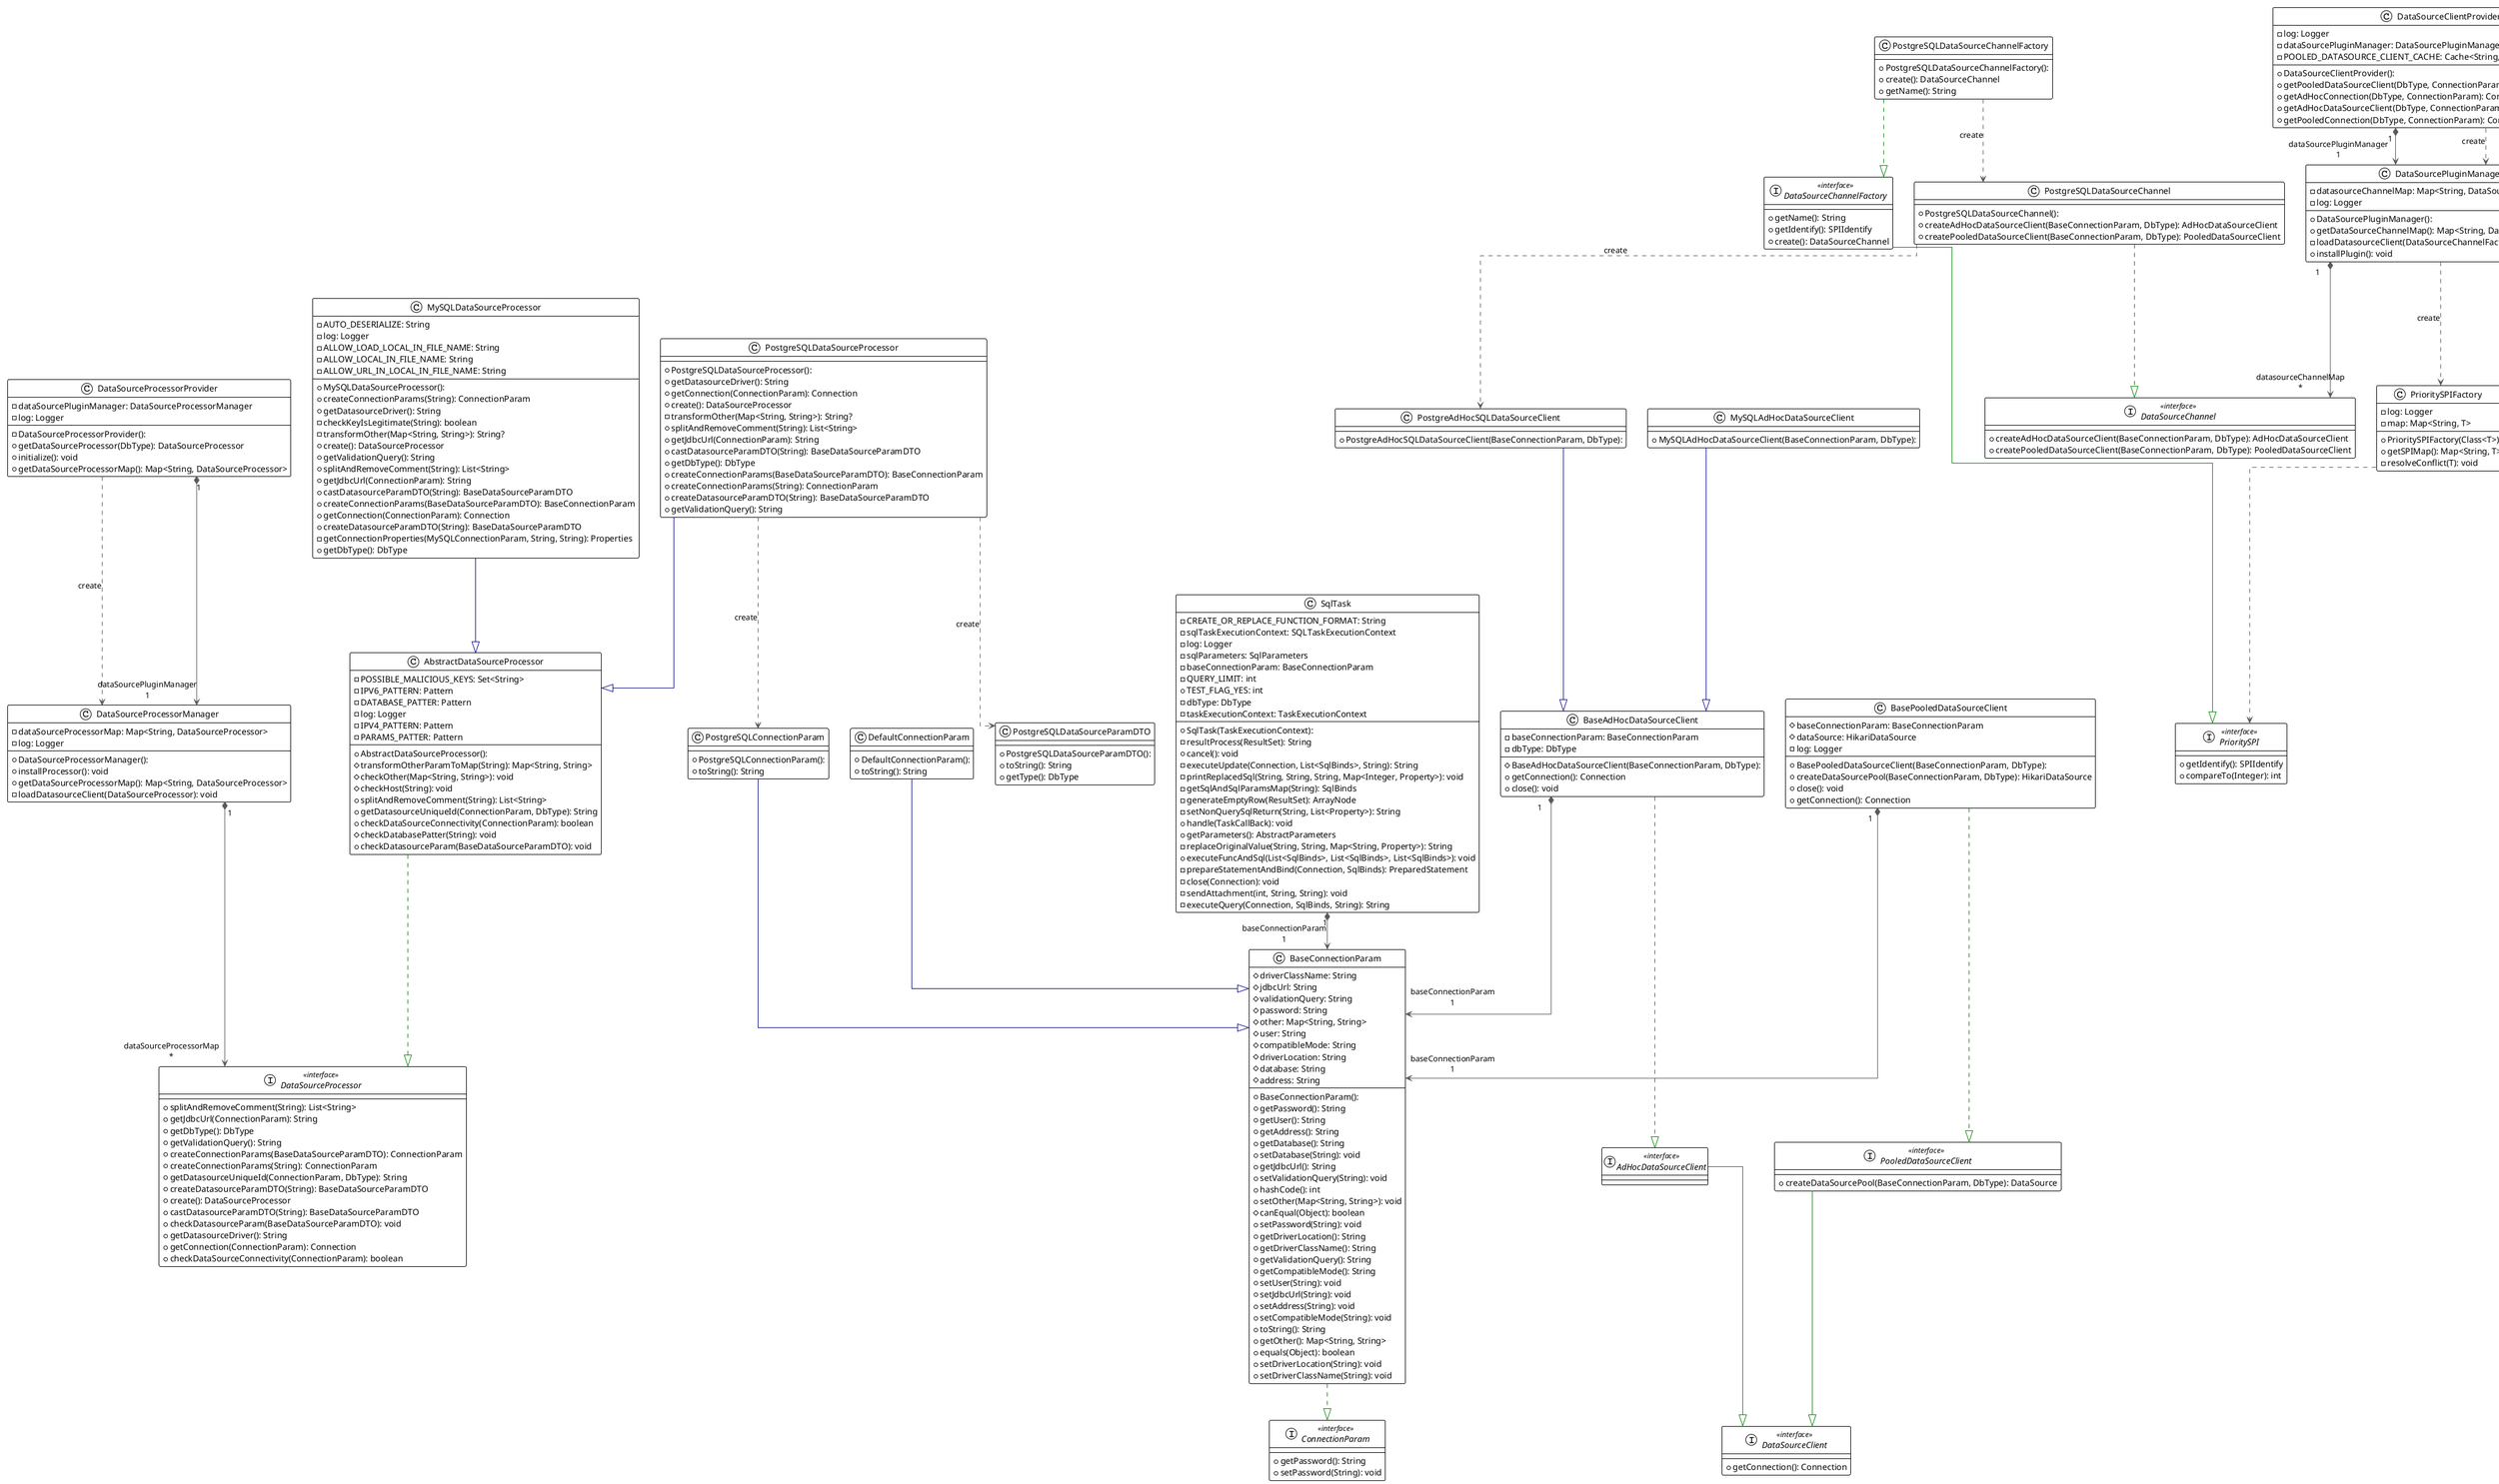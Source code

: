 @startuml

!theme plain
top to bottom direction
skinparam linetype ortho

class AbstractDataSourceProcessor {
  + AbstractDataSourceProcessor():
  - POSSIBLE_MALICIOUS_KEYS: Set<String>
  - IPV6_PATTERN: Pattern
  - DATABASE_PATTER: Pattern
  - log: Logger
  - IPV4_PATTERN: Pattern
  - PARAMS_PATTER: Pattern
  # transformOtherParamToMap(String): Map<String, String>
  # checkOther(Map<String, String>): void
  # checkHost(String): void
  + splitAndRemoveComment(String): List<String>
  + getDatasourceUniqueId(ConnectionParam, DbType): String
  + checkDataSourceConnectivity(ConnectionParam): boolean
  # checkDatabasePatter(String): void
  + checkDatasourceParam(BaseDataSourceParamDTO): void
}
interface AdHocDataSourceClient << interface >>
class BaseAdHocDataSourceClient {
  # BaseAdHocDataSourceClient(BaseConnectionParam, DbType):
  - baseConnectionParam: BaseConnectionParam
  - dbType: DbType
  + getConnection(): Connection
  + close(): void
}
class BaseConnectionParam {
  + BaseConnectionParam():
  # driverClassName: String
  # jdbcUrl: String
  # validationQuery: String
  # password: String
  # other: Map<String, String>
  # user: String
  # compatibleMode: String
  # driverLocation: String
  # database: String
  # address: String
  + getPassword(): String
  + getUser(): String
  + getAddress(): String
  + getDatabase(): String
  + setDatabase(String): void
  + getJdbcUrl(): String
  + setValidationQuery(String): void
  + hashCode(): int
  + setOther(Map<String, String>): void
  # canEqual(Object): boolean
  + setPassword(String): void
  + getDriverLocation(): String
  + getDriverClassName(): String
  + getValidationQuery(): String
  + getCompatibleMode(): String
  + setUser(String): void
  + setJdbcUrl(String): void
  + setAddress(String): void
  + setCompatibleMode(String): void
  + toString(): String
  + getOther(): Map<String, String>
  + equals(Object): boolean
  + setDriverLocation(String): void
  + setDriverClassName(String): void
}
class BasePooledDataSourceClient {
  + BasePooledDataSourceClient(BaseConnectionParam, DbType):
  # baseConnectionParam: BaseConnectionParam
  # dataSource: HikariDataSource
  - log: Logger
  + createDataSourcePool(BaseConnectionParam, DbType): HikariDataSource
  + close(): void
  + getConnection(): Connection
}
interface ConnectionParam << interface >> {
  + getPassword(): String
  + setPassword(String): void
}
interface DataSourceChannel << interface >> {
  + createAdHocDataSourceClient(BaseConnectionParam, DbType): AdHocDataSourceClient
  + createPooledDataSourceClient(BaseConnectionParam, DbType): PooledDataSourceClient
}
interface DataSourceChannelFactory << interface >> {
  + getName(): String
  + getIdentify(): SPIIdentify
  + create(): DataSourceChannel
}
interface DataSourceClient << interface >> {
  + getConnection(): Connection
}
class DataSourceClientProvider {
  + DataSourceClientProvider():
  - log: Logger
  - dataSourcePluginManager: DataSourcePluginManager
  - POOLED_DATASOURCE_CLIENT_CACHE: Cache<String, PooledDataSourceClient>
  + getPooledDataSourceClient(DbType, ConnectionParam): DataSourceClient
  + getAdHocConnection(DbType, ConnectionParam): Connection
  + getAdHocDataSourceClient(DbType, ConnectionParam): AdHocDataSourceClient
  + getPooledConnection(DbType, ConnectionParam): Connection
}
class DataSourcePluginManager {
  + DataSourcePluginManager():
  - datasourceChannelMap: Map<String, DataSourceChannel>
  - log: Logger
  + getDataSourceChannelMap(): Map<String, DataSourceChannel>
  - loadDatasourceClient(DataSourceChannelFactory): void
  + installPlugin(): void
}
interface DataSourceProcessor << interface >> {
  + splitAndRemoveComment(String): List<String>
  + getJdbcUrl(ConnectionParam): String
  + getDbType(): DbType
  + getValidationQuery(): String
  + createConnectionParams(BaseDataSourceParamDTO): ConnectionParam
  + createConnectionParams(String): ConnectionParam
  + getDatasourceUniqueId(ConnectionParam, DbType): String
  + createDatasourceParamDTO(String): BaseDataSourceParamDTO
  + create(): DataSourceProcessor
  + castDatasourceParamDTO(String): BaseDataSourceParamDTO
  + checkDatasourceParam(BaseDataSourceParamDTO): void
  + getDatasourceDriver(): String
  + getConnection(ConnectionParam): Connection
  + checkDataSourceConnectivity(ConnectionParam): boolean
}
class DataSourceProcessorManager {
  + DataSourceProcessorManager():
  - dataSourceProcessorMap: Map<String, DataSourceProcessor>
  - log: Logger
  + installProcessor(): void
  + getDataSourceProcessorMap(): Map<String, DataSourceProcessor>
  - loadDatasourceClient(DataSourceProcessor): void
}
class DataSourceProcessorProvider {
  - DataSourceProcessorProvider():
  - dataSourcePluginManager: DataSourceProcessorManager
  - log: Logger
  + getDataSourceProcessor(DbType): DataSourceProcessor
  + initialize(): void
  + getDataSourceProcessorMap(): Map<String, DataSourceProcessor>
}
class DefaultConnectionParam {
  + DefaultConnectionParam():
  + toString(): String
}
class MySQLAdHocDataSourceClient {
  + MySQLAdHocDataSourceClient(BaseConnectionParam, DbType):
}
class MySQLDataSourceProcessor {
  + MySQLDataSourceProcessor():
  - AUTO_DESERIALIZE: String
  - log: Logger
  - ALLOW_LOAD_LOCAL_IN_FILE_NAME: String
  - ALLOW_LOCAL_IN_FILE_NAME: String
  - ALLOW_URL_IN_LOCAL_IN_FILE_NAME: String
  + createConnectionParams(String): ConnectionParam
  + getDatasourceDriver(): String
  - checkKeyIsLegitimate(String): boolean
  - transformOther(Map<String, String>): String?
  + create(): DataSourceProcessor
  + getValidationQuery(): String
  + splitAndRemoveComment(String): List<String>
  + getJdbcUrl(ConnectionParam): String
  + castDatasourceParamDTO(String): BaseDataSourceParamDTO
  + createConnectionParams(BaseDataSourceParamDTO): BaseConnectionParam
  + getConnection(ConnectionParam): Connection
  + createDatasourceParamDTO(String): BaseDataSourceParamDTO
  - getConnectionProperties(MySQLConnectionParam, String, String): Properties
  + getDbType(): DbType
}
interface PooledDataSourceClient << interface >> {
  + createDataSourcePool(BaseConnectionParam, DbType): DataSource
}
class PostgreAdHocSQLDataSourceClient {
  + PostgreAdHocSQLDataSourceClient(BaseConnectionParam, DbType):
}
class PostgreSQLConnectionParam {
  + PostgreSQLConnectionParam():
  + toString(): String
}
class PostgreSQLDataSourceChannel {
  + PostgreSQLDataSourceChannel():
  + createAdHocDataSourceClient(BaseConnectionParam, DbType): AdHocDataSourceClient
  + createPooledDataSourceClient(BaseConnectionParam, DbType): PooledDataSourceClient
}
class PostgreSQLDataSourceChannelFactory {
  + PostgreSQLDataSourceChannelFactory():
  + create(): DataSourceChannel
  + getName(): String
}
class PostgreSQLDataSourceParamDTO {
  + PostgreSQLDataSourceParamDTO():
  + toString(): String
  + getType(): DbType
}
class PostgreSQLDataSourceProcessor {
  + PostgreSQLDataSourceProcessor():
  + getDatasourceDriver(): String
  + getConnection(ConnectionParam): Connection
  + create(): DataSourceProcessor
  - transformOther(Map<String, String>): String?
  + splitAndRemoveComment(String): List<String>
  + getJdbcUrl(ConnectionParam): String
  + castDatasourceParamDTO(String): BaseDataSourceParamDTO
  + getDbType(): DbType
  + createConnectionParams(BaseDataSourceParamDTO): BaseConnectionParam
  + createConnectionParams(String): ConnectionParam
  + createDatasourceParamDTO(String): BaseDataSourceParamDTO
  + getValidationQuery(): String
}
interface PrioritySPI << interface >> {
  + getIdentify(): SPIIdentify
  + compareTo(Integer): int
}
class PrioritySPIFactory<T> {
  + PrioritySPIFactory(Class<T>):
  - log: Logger
  - map: Map<String, T>
  + getSPIMap(): Map<String, T>
  - resolveConflict(T): void
}
class SqlTask {
  + SqlTask(TaskExecutionContext):
  - CREATE_OR_REPLACE_FUNCTION_FORMAT: String
  - sqlTaskExecutionContext: SQLTaskExecutionContext
  - log: Logger
  - sqlParameters: SqlParameters
  - baseConnectionParam: BaseConnectionParam
  - QUERY_LIMIT: int
  + TEST_FLAG_YES: int
  - dbType: DbType
  - taskExecutionContext: TaskExecutionContext
  - resultProcess(ResultSet): String
  + cancel(): void
  - executeUpdate(Connection, List<SqlBinds>, String): String
  - printReplacedSql(String, String, String, Map<Integer, Property>): void
  - getSqlAndSqlParamsMap(String): SqlBinds
  - generateEmptyRow(ResultSet): ArrayNode
  - setNonQuerySqlReturn(String, List<Property>): String
  + handle(TaskCallBack): void
  + getParameters(): AbstractParameters
  - replaceOriginalValue(String, String, Map<String, Property>): String
  + executeFuncAndSql(List<SqlBinds>, List<SqlBinds>, List<SqlBinds>): void
  - prepareStatementAndBind(Connection, SqlBinds): PreparedStatement
  - close(Connection): void
  - sendAttachment(int, String, String): void
  - executeQuery(Connection, SqlBinds, String): String
}

AbstractDataSourceProcessor         -[#008200,dashed]-^  DataSourceProcessor
AdHocDataSourceClient               -[#008200,plain]-^  DataSourceClient
BaseAdHocDataSourceClient           -[#008200,dashed]-^  AdHocDataSourceClient
BaseAdHocDataSourceClient          "1" *-[#595959,plain]-> "baseConnectionParam\n1" BaseConnectionParam
BaseConnectionParam                 -[#008200,dashed]-^  ConnectionParam
BasePooledDataSourceClient         "1" *-[#595959,plain]-> "baseConnectionParam\n1" BaseConnectionParam
BasePooledDataSourceClient          -[#008200,dashed]-^  PooledDataSourceClient
DataSourceChannelFactory            -[#008200,plain]-^  PrioritySPI
DataSourceClientProvider           "1" *-[#595959,plain]-> "dataSourcePluginManager\n1" DataSourcePluginManager
DataSourceClientProvider            -[#595959,dashed]->  DataSourcePluginManager            : "«create»"
DataSourcePluginManager            "1" *-[#595959,plain]-> "datasourceChannelMap\n*" DataSourceChannel
DataSourcePluginManager             -[#595959,dashed]->  PrioritySPIFactory                 : "«create»"
DataSourceProcessorManager         "1" *-[#595959,plain]-> "dataSourceProcessorMap\n*" DataSourceProcessor
DataSourceProcessorProvider         -[#595959,dashed]->  DataSourceProcessorManager         : "«create»"
DataSourceProcessorProvider        "1" *-[#595959,plain]-> "dataSourcePluginManager\n1" DataSourceProcessorManager
DefaultConnectionParam              -[#000082,plain]-^  BaseConnectionParam
MySQLAdHocDataSourceClient          -[#000082,plain]-^  BaseAdHocDataSourceClient
MySQLDataSourceProcessor            -[#000082,plain]-^  AbstractDataSourceProcessor
PooledDataSourceClient              -[#008200,plain]-^  DataSourceClient
PostgreAdHocSQLDataSourceClient     -[#000082,plain]-^  BaseAdHocDataSourceClient
PostgreSQLConnectionParam           -[#000082,plain]-^  BaseConnectionParam
PostgreSQLDataSourceChannel         -[#008200,dashed]-^  DataSourceChannel
PostgreSQLDataSourceChannel         -[#595959,dashed]->  PostgreAdHocSQLDataSourceClient    : "«create»"
PostgreSQLDataSourceChannelFactory  -[#008200,dashed]-^  DataSourceChannelFactory
PostgreSQLDataSourceChannelFactory  -[#595959,dashed]->  PostgreSQLDataSourceChannel        : "«create»"
PostgreSQLDataSourceProcessor       -[#000082,plain]-^  AbstractDataSourceProcessor
PostgreSQLDataSourceProcessor       -[#595959,dashed]->  PostgreSQLConnectionParam          : "«create»"
PostgreSQLDataSourceProcessor       -[#595959,dashed]->  PostgreSQLDataSourceParamDTO       : "«create»"
PrioritySPIFactory                  -[#595959,dashed]->  PrioritySPI
SqlTask                            "1" *-[#595959,plain]-> "baseConnectionParam\n1" BaseConnectionParam
@enduml
